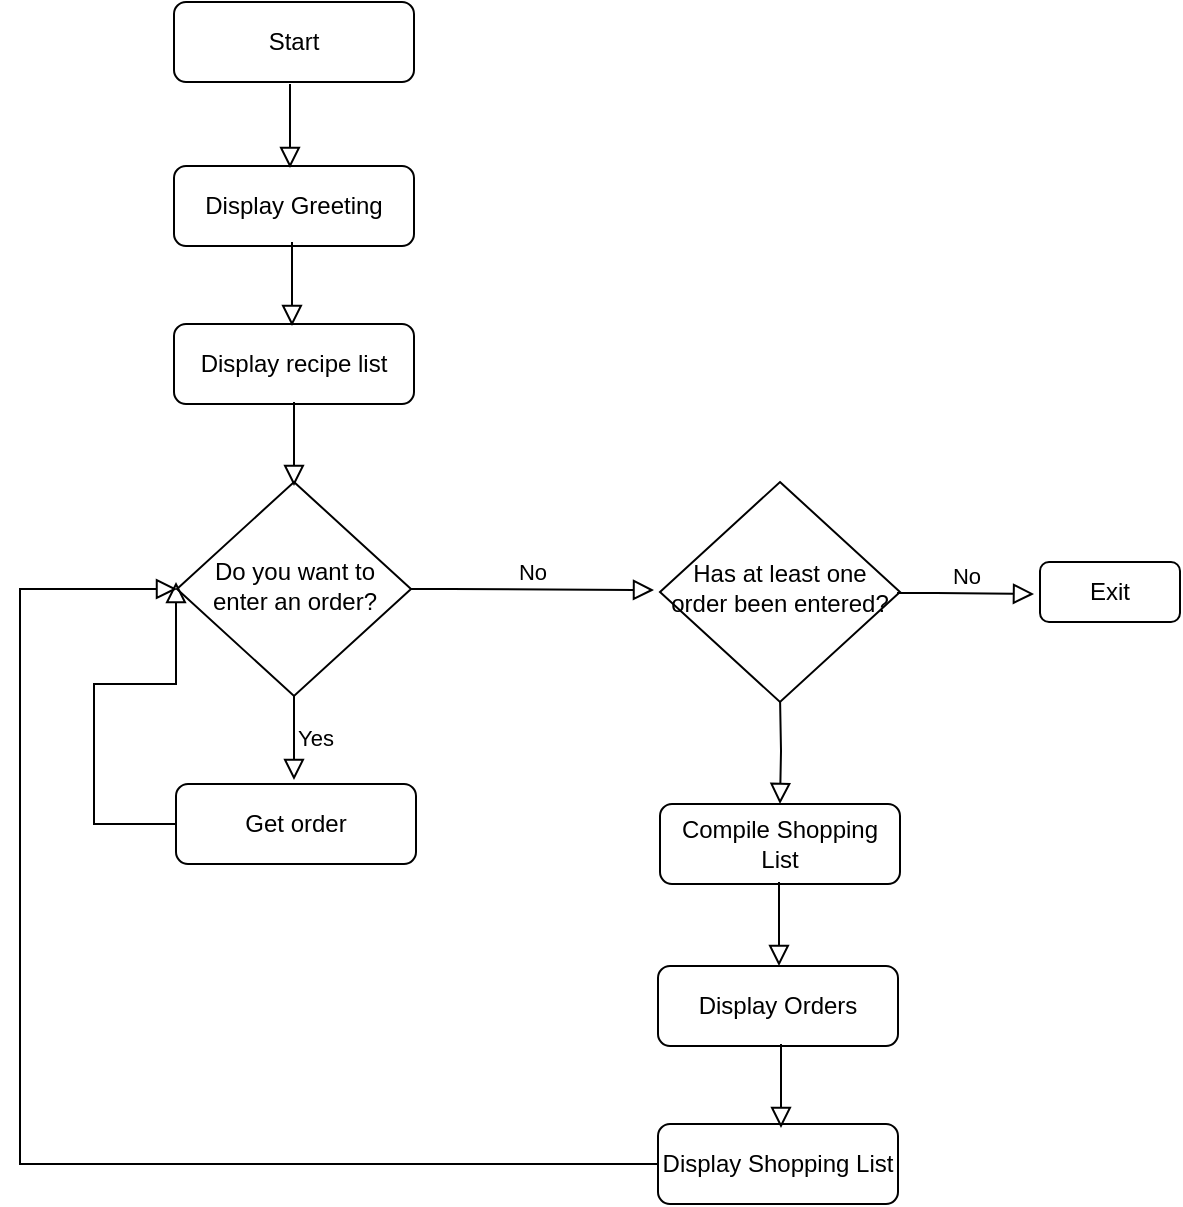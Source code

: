 <mxfile version="16.2.7" type="github" pages="3">
  <diagram id="C5RBs43oDa-KdzZeNtuy" name="Page-1">
    <mxGraphModel dx="1422" dy="794" grid="1" gridSize="10" guides="1" tooltips="1" connect="1" arrows="1" fold="1" page="1" pageScale="1" pageWidth="827" pageHeight="1169" math="0" shadow="0">
      <root>
        <mxCell id="WIyWlLk6GJQsqaUBKTNV-0" />
        <mxCell id="WIyWlLk6GJQsqaUBKTNV-1" parent="WIyWlLk6GJQsqaUBKTNV-0" />
        <mxCell id="WIyWlLk6GJQsqaUBKTNV-2" value="" style="rounded=0;html=1;jettySize=auto;orthogonalLoop=1;fontSize=11;endArrow=block;endFill=0;endSize=8;strokeWidth=1;shadow=0;labelBackgroundColor=none;edgeStyle=orthogonalEdgeStyle;entryX=0.5;entryY=0;entryDx=0;entryDy=0;" parent="WIyWlLk6GJQsqaUBKTNV-1" target="jihVnL-XziXCGQ76NfYd-6" edge="1">
          <mxGeometry relative="1" as="geometry">
            <mxPoint x="463" y="427" as="sourcePoint" />
            <mxPoint x="463" y="469" as="targetPoint" />
          </mxGeometry>
        </mxCell>
        <mxCell id="WIyWlLk6GJQsqaUBKTNV-3" value="Start" style="rounded=1;whiteSpace=wrap;html=1;fontSize=12;glass=0;strokeWidth=1;shadow=0;" parent="WIyWlLk6GJQsqaUBKTNV-1" vertex="1">
          <mxGeometry x="160" y="80" width="120" height="40" as="geometry" />
        </mxCell>
        <mxCell id="WIyWlLk6GJQsqaUBKTNV-6" value="Do you want to enter an order?" style="rhombus;whiteSpace=wrap;html=1;shadow=0;fontFamily=Helvetica;fontSize=12;align=center;strokeWidth=1;spacing=6;spacingTop=-4;" parent="WIyWlLk6GJQsqaUBKTNV-1" vertex="1">
          <mxGeometry x="161.5" y="320" width="117" height="107" as="geometry" />
        </mxCell>
        <mxCell id="WIyWlLk6GJQsqaUBKTNV-7" value="Exit&lt;br&gt;" style="rounded=1;whiteSpace=wrap;html=1;fontSize=12;glass=0;strokeWidth=1;shadow=0;" parent="WIyWlLk6GJQsqaUBKTNV-1" vertex="1">
          <mxGeometry x="593" y="360" width="70" height="30" as="geometry" />
        </mxCell>
        <mxCell id="WIyWlLk6GJQsqaUBKTNV-12" value="Get order&lt;br&gt;" style="rounded=1;whiteSpace=wrap;html=1;fontSize=12;glass=0;strokeWidth=1;shadow=0;" parent="WIyWlLk6GJQsqaUBKTNV-1" vertex="1">
          <mxGeometry x="161" y="471" width="120" height="40" as="geometry" />
        </mxCell>
        <mxCell id="jihVnL-XziXCGQ76NfYd-0" value="Display Greeting" style="rounded=1;whiteSpace=wrap;html=1;fontSize=12;glass=0;strokeWidth=1;shadow=0;" vertex="1" parent="WIyWlLk6GJQsqaUBKTNV-1">
          <mxGeometry x="160" y="162" width="120" height="40" as="geometry" />
        </mxCell>
        <mxCell id="jihVnL-XziXCGQ76NfYd-1" value="Display recipe list&lt;br&gt;" style="rounded=1;whiteSpace=wrap;html=1;fontSize=12;glass=0;strokeWidth=1;shadow=0;" vertex="1" parent="WIyWlLk6GJQsqaUBKTNV-1">
          <mxGeometry x="160" y="241" width="120" height="40" as="geometry" />
        </mxCell>
        <mxCell id="jihVnL-XziXCGQ76NfYd-2" value="" style="rounded=0;html=1;jettySize=auto;orthogonalLoop=1;fontSize=11;endArrow=block;endFill=0;endSize=8;strokeWidth=1;shadow=0;labelBackgroundColor=none;edgeStyle=orthogonalEdgeStyle;entryX=0.5;entryY=0;entryDx=0;entryDy=0;" edge="1" parent="WIyWlLk6GJQsqaUBKTNV-1">
          <mxGeometry relative="1" as="geometry">
            <mxPoint x="219" y="200" as="sourcePoint" />
            <mxPoint x="219" y="242" as="targetPoint" />
            <Array as="points">
              <mxPoint x="219" y="220" />
              <mxPoint x="219" y="220" />
            </Array>
          </mxGeometry>
        </mxCell>
        <mxCell id="jihVnL-XziXCGQ76NfYd-3" value="" style="rounded=0;html=1;jettySize=auto;orthogonalLoop=1;fontSize=11;endArrow=block;endFill=0;endSize=8;strokeWidth=1;shadow=0;labelBackgroundColor=none;edgeStyle=orthogonalEdgeStyle;entryX=0.5;entryY=0;entryDx=0;entryDy=0;" edge="1" parent="WIyWlLk6GJQsqaUBKTNV-1">
          <mxGeometry relative="1" as="geometry">
            <mxPoint x="220" y="280" as="sourcePoint" />
            <mxPoint x="220" y="322" as="targetPoint" />
          </mxGeometry>
        </mxCell>
        <mxCell id="jihVnL-XziXCGQ76NfYd-4" value="Has at least one order been entered?" style="rhombus;whiteSpace=wrap;html=1;shadow=0;fontFamily=Helvetica;fontSize=12;align=center;strokeWidth=1;spacing=6;spacingTop=-4;" vertex="1" parent="WIyWlLk6GJQsqaUBKTNV-1">
          <mxGeometry x="403" y="320" width="120" height="110" as="geometry" />
        </mxCell>
        <mxCell id="jihVnL-XziXCGQ76NfYd-6" value="Compile Shopping List" style="rounded=1;whiteSpace=wrap;html=1;fontSize=12;glass=0;strokeWidth=1;shadow=0;" vertex="1" parent="WIyWlLk6GJQsqaUBKTNV-1">
          <mxGeometry x="403" y="481" width="120" height="40" as="geometry" />
        </mxCell>
        <mxCell id="jihVnL-XziXCGQ76NfYd-9" value="Display Orders&lt;br&gt;" style="rounded=1;whiteSpace=wrap;html=1;fontSize=12;glass=0;strokeWidth=1;shadow=0;" vertex="1" parent="WIyWlLk6GJQsqaUBKTNV-1">
          <mxGeometry x="402" y="562" width="120" height="40" as="geometry" />
        </mxCell>
        <mxCell id="jihVnL-XziXCGQ76NfYd-10" value="Display Shopping List" style="rounded=1;whiteSpace=wrap;html=1;fontSize=12;glass=0;strokeWidth=1;shadow=0;" vertex="1" parent="WIyWlLk6GJQsqaUBKTNV-1">
          <mxGeometry x="402" y="641" width="120" height="40" as="geometry" />
        </mxCell>
        <mxCell id="jihVnL-XziXCGQ76NfYd-24" value="Yes&lt;br&gt;" style="rounded=0;html=1;jettySize=auto;orthogonalLoop=1;fontSize=11;endArrow=block;endFill=0;endSize=8;strokeWidth=1;shadow=0;labelBackgroundColor=none;edgeStyle=orthogonalEdgeStyle;entryX=0.5;entryY=0;entryDx=0;entryDy=0;labelPosition=right;verticalLabelPosition=middle;align=left;verticalAlign=middle;" edge="1" parent="WIyWlLk6GJQsqaUBKTNV-1">
          <mxGeometry relative="1" as="geometry">
            <mxPoint x="220" y="427" as="sourcePoint" />
            <mxPoint x="220" y="469" as="targetPoint" />
          </mxGeometry>
        </mxCell>
        <mxCell id="dZwhz64nVsfT17MqeMXo-0" value="" style="rounded=0;html=1;jettySize=auto;orthogonalLoop=1;fontSize=11;endArrow=block;endFill=0;endSize=8;strokeWidth=1;shadow=0;labelBackgroundColor=none;edgeStyle=orthogonalEdgeStyle;entryX=0;entryY=0.5;entryDx=0;entryDy=0;exitX=0;exitY=0.5;exitDx=0;exitDy=0;" edge="1" parent="WIyWlLk6GJQsqaUBKTNV-1" source="jihVnL-XziXCGQ76NfYd-10" target="WIyWlLk6GJQsqaUBKTNV-6">
          <mxGeometry relative="1" as="geometry">
            <mxPoint x="403" y="616" as="sourcePoint" />
            <mxPoint x="83" y="366" as="targetPoint" />
            <Array as="points">
              <mxPoint x="83" y="661" />
              <mxPoint x="83" y="374" />
            </Array>
          </mxGeometry>
        </mxCell>
        <mxCell id="dZwhz64nVsfT17MqeMXo-3" value="" style="rounded=0;html=1;jettySize=auto;orthogonalLoop=1;fontSize=11;endArrow=block;endFill=0;endSize=8;strokeWidth=1;shadow=0;labelBackgroundColor=none;edgeStyle=orthogonalEdgeStyle;exitX=0;exitY=0.5;exitDx=0;exitDy=0;" edge="1" parent="WIyWlLk6GJQsqaUBKTNV-1" source="WIyWlLk6GJQsqaUBKTNV-12">
          <mxGeometry relative="1" as="geometry">
            <mxPoint x="230" y="524" as="sourcePoint" />
            <mxPoint x="161" y="370" as="targetPoint" />
            <Array as="points">
              <mxPoint x="120" y="491" />
              <mxPoint x="120" y="421" />
              <mxPoint x="161" y="421" />
            </Array>
          </mxGeometry>
        </mxCell>
        <mxCell id="dZwhz64nVsfT17MqeMXo-5" value="" style="rounded=0;html=1;jettySize=auto;orthogonalLoop=1;fontSize=11;endArrow=block;endFill=0;endSize=8;strokeWidth=1;shadow=0;labelBackgroundColor=none;edgeStyle=orthogonalEdgeStyle;entryX=0.5;entryY=0;entryDx=0;entryDy=0;" edge="1" parent="WIyWlLk6GJQsqaUBKTNV-1">
          <mxGeometry relative="1" as="geometry">
            <mxPoint x="462.5" y="520" as="sourcePoint" />
            <mxPoint x="462.5" y="562" as="targetPoint" />
          </mxGeometry>
        </mxCell>
        <mxCell id="dZwhz64nVsfT17MqeMXo-6" value="" style="rounded=0;html=1;jettySize=auto;orthogonalLoop=1;fontSize=11;endArrow=block;endFill=0;endSize=8;strokeWidth=1;shadow=0;labelBackgroundColor=none;edgeStyle=orthogonalEdgeStyle;entryX=0.5;entryY=0;entryDx=0;entryDy=0;" edge="1" parent="WIyWlLk6GJQsqaUBKTNV-1">
          <mxGeometry relative="1" as="geometry">
            <mxPoint x="463.5" y="601" as="sourcePoint" />
            <mxPoint x="463.5" y="643" as="targetPoint" />
          </mxGeometry>
        </mxCell>
        <mxCell id="dZwhz64nVsfT17MqeMXo-7" value="" style="rounded=0;html=1;jettySize=auto;orthogonalLoop=1;fontSize=11;endArrow=block;endFill=0;endSize=8;strokeWidth=1;shadow=0;labelBackgroundColor=none;edgeStyle=orthogonalEdgeStyle;entryX=0.5;entryY=0;entryDx=0;entryDy=0;" edge="1" parent="WIyWlLk6GJQsqaUBKTNV-1">
          <mxGeometry relative="1" as="geometry">
            <mxPoint x="218" y="121" as="sourcePoint" />
            <mxPoint x="218" y="163" as="targetPoint" />
            <Array as="points">
              <mxPoint x="218" y="141" />
              <mxPoint x="218" y="141" />
            </Array>
          </mxGeometry>
        </mxCell>
        <mxCell id="dZwhz64nVsfT17MqeMXo-8" value="No&lt;br&gt;" style="rounded=0;html=1;jettySize=auto;orthogonalLoop=1;fontSize=11;endArrow=block;endFill=0;endSize=8;strokeWidth=1;shadow=0;labelBackgroundColor=none;edgeStyle=orthogonalEdgeStyle;exitX=1;exitY=0.5;exitDx=0;exitDy=0;labelPosition=center;verticalLabelPosition=top;align=center;verticalAlign=bottom;" edge="1" parent="WIyWlLk6GJQsqaUBKTNV-1" source="WIyWlLk6GJQsqaUBKTNV-6">
          <mxGeometry relative="1" as="geometry">
            <mxPoint x="298" y="355" as="sourcePoint" />
            <mxPoint x="400" y="374" as="targetPoint" />
            <Array as="points">
              <mxPoint x="298" y="374" />
            </Array>
          </mxGeometry>
        </mxCell>
        <mxCell id="dZwhz64nVsfT17MqeMXo-9" value="No&lt;br&gt;" style="rounded=0;html=1;jettySize=auto;orthogonalLoop=1;fontSize=11;endArrow=block;endFill=0;endSize=8;strokeWidth=1;shadow=0;labelBackgroundColor=none;edgeStyle=orthogonalEdgeStyle;exitX=1;exitY=0.5;exitDx=0;exitDy=0;labelPosition=center;verticalLabelPosition=top;align=center;verticalAlign=bottom;" edge="1" parent="WIyWlLk6GJQsqaUBKTNV-1">
          <mxGeometry relative="1" as="geometry">
            <mxPoint x="521.5" y="375.5" as="sourcePoint" />
            <mxPoint x="590" y="376" as="targetPoint" />
            <Array as="points">
              <mxPoint x="541" y="376" />
            </Array>
          </mxGeometry>
        </mxCell>
      </root>
    </mxGraphModel>
  </diagram>
  <diagram id="2PsSxkTvUE5UpR0IrNPt" name="Page-2">
    <mxGraphModel dx="1422" dy="794" grid="1" gridSize="10" guides="1" tooltips="1" connect="1" arrows="1" fold="1" page="1" pageScale="1" pageWidth="850" pageHeight="1100" math="0" shadow="0">
      <root>
        <mxCell id="hsJRJXBi64jZXane6fkd-0" />
        <mxCell id="hsJRJXBi64jZXane6fkd-1" parent="hsJRJXBi64jZXane6fkd-0" />
        <mxCell id="lEaO3CUjMfzcGsYxeWFf-0" value="Start&lt;br&gt;" style="rounded=1;whiteSpace=wrap;html=1;fontSize=12;glass=0;strokeWidth=1;shadow=0;" vertex="1" parent="hsJRJXBi64jZXane6fkd-1">
          <mxGeometry x="160" y="80" width="120" height="40" as="geometry" />
        </mxCell>
        <mxCell id="lEaO3CUjMfzcGsYxeWFf-1" value="Is entry valid?&lt;br&gt;" style="rhombus;whiteSpace=wrap;html=1;shadow=0;fontFamily=Helvetica;fontSize=12;align=center;strokeWidth=1;spacing=6;spacingTop=-4;" vertex="1" parent="hsJRJXBi64jZXane6fkd-1">
          <mxGeometry x="160" y="319" width="117" height="107" as="geometry" />
        </mxCell>
        <mxCell id="lEaO3CUjMfzcGsYxeWFf-2" value="Request Quantity&lt;br&gt;" style="rounded=1;whiteSpace=wrap;html=1;fontSize=12;glass=0;strokeWidth=1;shadow=0;" vertex="1" parent="hsJRJXBi64jZXane6fkd-1">
          <mxGeometry x="160" y="471" width="120" height="40" as="geometry" />
        </mxCell>
        <mxCell id="lEaO3CUjMfzcGsYxeWFf-3" value="Request recipe number" style="rounded=1;whiteSpace=wrap;html=1;fontSize=12;glass=0;strokeWidth=1;shadow=0;" vertex="1" parent="hsJRJXBi64jZXane6fkd-1">
          <mxGeometry x="160" y="162" width="120" height="40" as="geometry" />
        </mxCell>
        <mxCell id="lEaO3CUjMfzcGsYxeWFf-4" value="Validate input&lt;br&gt;" style="rounded=1;whiteSpace=wrap;html=1;fontSize=12;glass=0;strokeWidth=1;shadow=0;" vertex="1" parent="hsJRJXBi64jZXane6fkd-1">
          <mxGeometry x="161.5" y="240" width="120" height="40" as="geometry" />
        </mxCell>
        <mxCell id="lEaO3CUjMfzcGsYxeWFf-5" value="" style="rounded=0;html=1;jettySize=auto;orthogonalLoop=1;fontSize=11;endArrow=block;endFill=0;endSize=8;strokeWidth=1;shadow=0;labelBackgroundColor=none;edgeStyle=orthogonalEdgeStyle;entryX=0.5;entryY=0;entryDx=0;entryDy=0;" edge="1" parent="hsJRJXBi64jZXane6fkd-1">
          <mxGeometry relative="1" as="geometry">
            <mxPoint x="219" y="200" as="sourcePoint" />
            <mxPoint x="219" y="242" as="targetPoint" />
            <Array as="points">
              <mxPoint x="219" y="220" />
              <mxPoint x="219" y="220" />
            </Array>
          </mxGeometry>
        </mxCell>
        <mxCell id="lEaO3CUjMfzcGsYxeWFf-6" value="" style="rounded=0;html=1;jettySize=auto;orthogonalLoop=1;fontSize=11;endArrow=block;endFill=0;endSize=8;strokeWidth=1;shadow=0;labelBackgroundColor=none;edgeStyle=orthogonalEdgeStyle;entryX=0.5;entryY=0;entryDx=0;entryDy=0;" edge="1" parent="hsJRJXBi64jZXane6fkd-1">
          <mxGeometry relative="1" as="geometry">
            <mxPoint x="215.5" y="280" as="sourcePoint" />
            <mxPoint x="215.5" y="322" as="targetPoint" />
          </mxGeometry>
        </mxCell>
        <mxCell id="lEaO3CUjMfzcGsYxeWFf-7" value="Yes&lt;br&gt;" style="rounded=0;html=1;jettySize=auto;orthogonalLoop=1;fontSize=11;endArrow=block;endFill=0;endSize=8;strokeWidth=1;shadow=0;labelBackgroundColor=none;edgeStyle=orthogonalEdgeStyle;entryX=0.5;entryY=0;entryDx=0;entryDy=0;labelPosition=right;verticalLabelPosition=middle;align=left;verticalAlign=middle;" edge="1" parent="hsJRJXBi64jZXane6fkd-1">
          <mxGeometry relative="1" as="geometry">
            <mxPoint x="219" y="427" as="sourcePoint" />
            <mxPoint x="219" y="469" as="targetPoint" />
          </mxGeometry>
        </mxCell>
        <mxCell id="lEaO3CUjMfzcGsYxeWFf-8" value="" style="rounded=0;html=1;jettySize=auto;orthogonalLoop=1;fontSize=11;endArrow=block;endFill=0;endSize=8;strokeWidth=1;shadow=0;labelBackgroundColor=none;edgeStyle=orthogonalEdgeStyle;exitX=0;exitY=0.5;exitDx=0;exitDy=0;labelPosition=right;verticalLabelPosition=middle;align=left;verticalAlign=middle;entryX=0;entryY=0.5;entryDx=0;entryDy=0;" edge="1" parent="hsJRJXBi64jZXane6fkd-1" target="lEaO3CUjMfzcGsYxeWFf-3">
          <mxGeometry relative="1" as="geometry">
            <mxPoint x="160" y="371" as="sourcePoint" />
            <mxPoint x="161" y="270" as="targetPoint" />
            <Array as="points">
              <mxPoint x="120" y="371" />
              <mxPoint x="120" y="182" />
            </Array>
          </mxGeometry>
        </mxCell>
        <mxCell id="lEaO3CUjMfzcGsYxeWFf-12" value="No&lt;br&gt;" style="edgeLabel;html=1;align=center;verticalAlign=middle;resizable=0;points=[];fontColor=#000000;" vertex="1" connectable="0" parent="lEaO3CUjMfzcGsYxeWFf-8">
          <mxGeometry x="0.234" relative="1" as="geometry">
            <mxPoint as="offset" />
          </mxGeometry>
        </mxCell>
        <mxCell id="lEaO3CUjMfzcGsYxeWFf-9" value="" style="rounded=0;html=1;jettySize=auto;orthogonalLoop=1;fontSize=11;endArrow=block;endFill=0;endSize=8;strokeWidth=1;shadow=0;labelBackgroundColor=none;edgeStyle=orthogonalEdgeStyle;entryX=0.5;entryY=0;entryDx=0;entryDy=0;" edge="1" parent="hsJRJXBi64jZXane6fkd-1">
          <mxGeometry relative="1" as="geometry">
            <mxPoint x="218" y="121" as="sourcePoint" />
            <mxPoint x="218" y="163" as="targetPoint" />
            <Array as="points">
              <mxPoint x="218" y="141" />
              <mxPoint x="218" y="141" />
            </Array>
          </mxGeometry>
        </mxCell>
        <mxCell id="lEaO3CUjMfzcGsYxeWFf-13" value="Is entry valid?&lt;br&gt;" style="rhombus;whiteSpace=wrap;html=1;shadow=0;fontFamily=Helvetica;fontSize=12;align=center;strokeWidth=1;spacing=6;spacingTop=-4;" vertex="1" parent="hsJRJXBi64jZXane6fkd-1">
          <mxGeometry x="159" y="639" width="117" height="107" as="geometry" />
        </mxCell>
        <mxCell id="lEaO3CUjMfzcGsYxeWFf-14" value="Add order to dictionary&lt;br&gt;" style="rounded=1;whiteSpace=wrap;html=1;fontSize=12;glass=0;strokeWidth=1;shadow=0;" vertex="1" parent="hsJRJXBi64jZXane6fkd-1">
          <mxGeometry x="159" y="800" width="120" height="40" as="geometry" />
        </mxCell>
        <mxCell id="lEaO3CUjMfzcGsYxeWFf-15" value="Yes&lt;br&gt;" style="rounded=0;html=1;jettySize=auto;orthogonalLoop=1;fontSize=11;endArrow=block;endFill=0;endSize=8;strokeWidth=1;shadow=0;labelBackgroundColor=none;edgeStyle=orthogonalEdgeStyle;entryX=0.5;entryY=0;entryDx=0;entryDy=0;labelPosition=right;verticalLabelPosition=middle;align=left;verticalAlign=middle;" edge="1" parent="hsJRJXBi64jZXane6fkd-1">
          <mxGeometry x="-0.444" relative="1" as="geometry">
            <mxPoint x="216" y="746" as="sourcePoint" />
            <mxPoint x="217" y="799" as="targetPoint" />
            <Array as="points">
              <mxPoint x="217" y="746" />
            </Array>
            <mxPoint as="offset" />
          </mxGeometry>
        </mxCell>
        <mxCell id="lEaO3CUjMfzcGsYxeWFf-16" value="" style="rounded=0;html=1;jettySize=auto;orthogonalLoop=1;fontSize=11;endArrow=block;endFill=0;endSize=8;strokeWidth=1;shadow=0;labelBackgroundColor=none;edgeStyle=orthogonalEdgeStyle;exitX=0;exitY=0.5;exitDx=0;exitDy=0;labelPosition=right;verticalLabelPosition=middle;align=left;verticalAlign=middle;entryX=0;entryY=0.5;entryDx=0;entryDy=0;" edge="1" parent="hsJRJXBi64jZXane6fkd-1" target="lEaO3CUjMfzcGsYxeWFf-2">
          <mxGeometry relative="1" as="geometry">
            <mxPoint x="159" y="691" as="sourcePoint" />
            <mxPoint x="160" y="590" as="targetPoint" />
            <Array as="points">
              <mxPoint x="119" y="691" />
              <mxPoint x="119" y="491" />
            </Array>
          </mxGeometry>
        </mxCell>
        <mxCell id="lEaO3CUjMfzcGsYxeWFf-17" value="No&lt;br&gt;" style="edgeLabel;html=1;align=center;verticalAlign=middle;resizable=0;points=[];fontColor=#000000;" vertex="1" connectable="0" parent="lEaO3CUjMfzcGsYxeWFf-16">
          <mxGeometry x="0.234" relative="1" as="geometry">
            <mxPoint as="offset" />
          </mxGeometry>
        </mxCell>
        <mxCell id="lEaO3CUjMfzcGsYxeWFf-18" value="Validate input&lt;br&gt;" style="rounded=1;whiteSpace=wrap;html=1;fontSize=12;glass=0;strokeWidth=1;shadow=0;" vertex="1" parent="hsJRJXBi64jZXane6fkd-1">
          <mxGeometry x="160.5" y="556" width="120" height="40" as="geometry" />
        </mxCell>
        <mxCell id="lEaO3CUjMfzcGsYxeWFf-19" value="" style="rounded=0;html=1;jettySize=auto;orthogonalLoop=1;fontSize=11;endArrow=block;endFill=0;endSize=8;strokeWidth=1;shadow=0;labelBackgroundColor=none;edgeStyle=orthogonalEdgeStyle;entryX=0.5;entryY=0;entryDx=0;entryDy=0;" edge="1" parent="hsJRJXBi64jZXane6fkd-1">
          <mxGeometry relative="1" as="geometry">
            <mxPoint x="216.5" y="598" as="sourcePoint" />
            <mxPoint x="216.5" y="640" as="targetPoint" />
          </mxGeometry>
        </mxCell>
        <mxCell id="lEaO3CUjMfzcGsYxeWFf-20" value="" style="rounded=0;html=1;jettySize=auto;orthogonalLoop=1;fontSize=11;endArrow=block;endFill=0;endSize=8;strokeWidth=1;shadow=0;labelBackgroundColor=none;edgeStyle=orthogonalEdgeStyle;entryX=0.5;entryY=0;entryDx=0;entryDy=0;" edge="1" parent="hsJRJXBi64jZXane6fkd-1">
          <mxGeometry relative="1" as="geometry">
            <mxPoint x="218.5" y="512" as="sourcePoint" />
            <mxPoint x="218.5" y="554" as="targetPoint" />
          </mxGeometry>
        </mxCell>
        <mxCell id="lEaO3CUjMfzcGsYxeWFf-22" value="Display order&amp;nbsp;&lt;br&gt;" style="rounded=1;whiteSpace=wrap;html=1;fontSize=12;glass=0;strokeWidth=1;shadow=0;" vertex="1" parent="hsJRJXBi64jZXane6fkd-1">
          <mxGeometry x="161" y="881" width="120" height="40" as="geometry" />
        </mxCell>
        <mxCell id="lEaO3CUjMfzcGsYxeWFf-23" value="Yes&lt;br&gt;" style="rounded=0;html=1;jettySize=auto;orthogonalLoop=1;fontSize=11;endArrow=block;endFill=0;endSize=8;strokeWidth=1;shadow=0;labelBackgroundColor=none;edgeStyle=orthogonalEdgeStyle;entryX=0.5;entryY=0;entryDx=0;entryDy=0;labelPosition=right;verticalLabelPosition=middle;align=left;verticalAlign=middle;" edge="1" parent="hsJRJXBi64jZXane6fkd-1">
          <mxGeometry relative="1" as="geometry">
            <mxPoint x="218" y="839" as="sourcePoint" />
            <mxPoint x="218" y="881" as="targetPoint" />
          </mxGeometry>
        </mxCell>
      </root>
    </mxGraphModel>
  </diagram>
  <diagram id="bJ549bN5FYdmL6FTh3jA" name="Page-3">
    <mxGraphModel dx="1422" dy="794" grid="1" gridSize="10" guides="1" tooltips="1" connect="1" arrows="1" fold="1" page="1" pageScale="1" pageWidth="850" pageHeight="1100" math="0" shadow="0">
      <root>
        <mxCell id="zjzTBXTXOtBgbCqiOhsa-0" />
        <mxCell id="zjzTBXTXOtBgbCqiOhsa-1" parent="zjzTBXTXOtBgbCqiOhsa-0" />
        <mxCell id="0mvPKNawgUQIcKR4XQ82-0" value="Start&lt;br&gt;" style="rounded=1;whiteSpace=wrap;html=1;fontSize=12;glass=0;strokeWidth=1;shadow=0;" vertex="1" parent="zjzTBXTXOtBgbCqiOhsa-1">
          <mxGeometry x="160" y="80" width="120" height="40" as="geometry" />
        </mxCell>
        <mxCell id="0mvPKNawgUQIcKR4XQ82-1" value="Is entry valid?&lt;br&gt;" style="rhombus;whiteSpace=wrap;html=1;shadow=0;fontFamily=Helvetica;fontSize=12;align=center;strokeWidth=1;spacing=6;spacingTop=-4;" vertex="1" parent="zjzTBXTXOtBgbCqiOhsa-1">
          <mxGeometry x="160" y="319" width="117" height="107" as="geometry" />
        </mxCell>
        <mxCell id="0mvPKNawgUQIcKR4XQ82-2" value="Request recipe number" style="rounded=1;whiteSpace=wrap;html=1;fontSize=12;glass=0;strokeWidth=1;shadow=0;" vertex="1" parent="zjzTBXTXOtBgbCqiOhsa-1">
          <mxGeometry x="160" y="162" width="120" height="40" as="geometry" />
        </mxCell>
        <mxCell id="0mvPKNawgUQIcKR4XQ82-3" value="Validate input&lt;br&gt;" style="rounded=1;whiteSpace=wrap;html=1;fontSize=12;glass=0;strokeWidth=1;shadow=0;" vertex="1" parent="zjzTBXTXOtBgbCqiOhsa-1">
          <mxGeometry x="161.5" y="240" width="120" height="40" as="geometry" />
        </mxCell>
        <mxCell id="0mvPKNawgUQIcKR4XQ82-4" value="" style="rounded=0;html=1;jettySize=auto;orthogonalLoop=1;fontSize=11;endArrow=block;endFill=0;endSize=8;strokeWidth=1;shadow=0;labelBackgroundColor=none;edgeStyle=orthogonalEdgeStyle;entryX=0.5;entryY=0;entryDx=0;entryDy=0;" edge="1" parent="zjzTBXTXOtBgbCqiOhsa-1">
          <mxGeometry relative="1" as="geometry">
            <mxPoint x="219" y="200" as="sourcePoint" />
            <mxPoint x="219" y="242" as="targetPoint" />
            <Array as="points">
              <mxPoint x="219" y="220" />
              <mxPoint x="219" y="220" />
            </Array>
          </mxGeometry>
        </mxCell>
        <mxCell id="0mvPKNawgUQIcKR4XQ82-5" value="" style="rounded=0;html=1;jettySize=auto;orthogonalLoop=1;fontSize=11;endArrow=block;endFill=0;endSize=8;strokeWidth=1;shadow=0;labelBackgroundColor=none;edgeStyle=orthogonalEdgeStyle;entryX=0.5;entryY=0;entryDx=0;entryDy=0;" edge="1" parent="zjzTBXTXOtBgbCqiOhsa-1">
          <mxGeometry relative="1" as="geometry">
            <mxPoint x="215.5" y="280" as="sourcePoint" />
            <mxPoint x="215.5" y="322" as="targetPoint" />
          </mxGeometry>
        </mxCell>
        <mxCell id="0mvPKNawgUQIcKR4XQ82-6" value="" style="rounded=0;html=1;jettySize=auto;orthogonalLoop=1;fontSize=11;endArrow=block;endFill=0;endSize=8;strokeWidth=1;shadow=0;labelBackgroundColor=none;edgeStyle=orthogonalEdgeStyle;exitX=0;exitY=0.5;exitDx=0;exitDy=0;labelPosition=right;verticalLabelPosition=middle;align=left;verticalAlign=middle;entryX=0;entryY=0.5;entryDx=0;entryDy=0;" edge="1" parent="zjzTBXTXOtBgbCqiOhsa-1" target="0mvPKNawgUQIcKR4XQ82-2">
          <mxGeometry relative="1" as="geometry">
            <mxPoint x="160" y="371" as="sourcePoint" />
            <mxPoint x="161" y="270" as="targetPoint" />
            <Array as="points">
              <mxPoint x="120" y="371" />
              <mxPoint x="120" y="182" />
            </Array>
          </mxGeometry>
        </mxCell>
        <mxCell id="0mvPKNawgUQIcKR4XQ82-7" value="No&lt;br&gt;" style="edgeLabel;html=1;align=center;verticalAlign=middle;resizable=0;points=[];fontColor=#000000;" vertex="1" connectable="0" parent="0mvPKNawgUQIcKR4XQ82-6">
          <mxGeometry x="0.234" relative="1" as="geometry">
            <mxPoint as="offset" />
          </mxGeometry>
        </mxCell>
        <mxCell id="0mvPKNawgUQIcKR4XQ82-8" value="" style="rounded=0;html=1;jettySize=auto;orthogonalLoop=1;fontSize=11;endArrow=block;endFill=0;endSize=8;strokeWidth=1;shadow=0;labelBackgroundColor=none;edgeStyle=orthogonalEdgeStyle;entryX=0.5;entryY=0;entryDx=0;entryDy=0;" edge="1" parent="zjzTBXTXOtBgbCqiOhsa-1">
          <mxGeometry relative="1" as="geometry">
            <mxPoint x="218" y="121" as="sourcePoint" />
            <mxPoint x="218" y="163" as="targetPoint" />
            <Array as="points">
              <mxPoint x="218" y="141" />
              <mxPoint x="218" y="141" />
            </Array>
          </mxGeometry>
        </mxCell>
      </root>
    </mxGraphModel>
  </diagram>
</mxfile>
